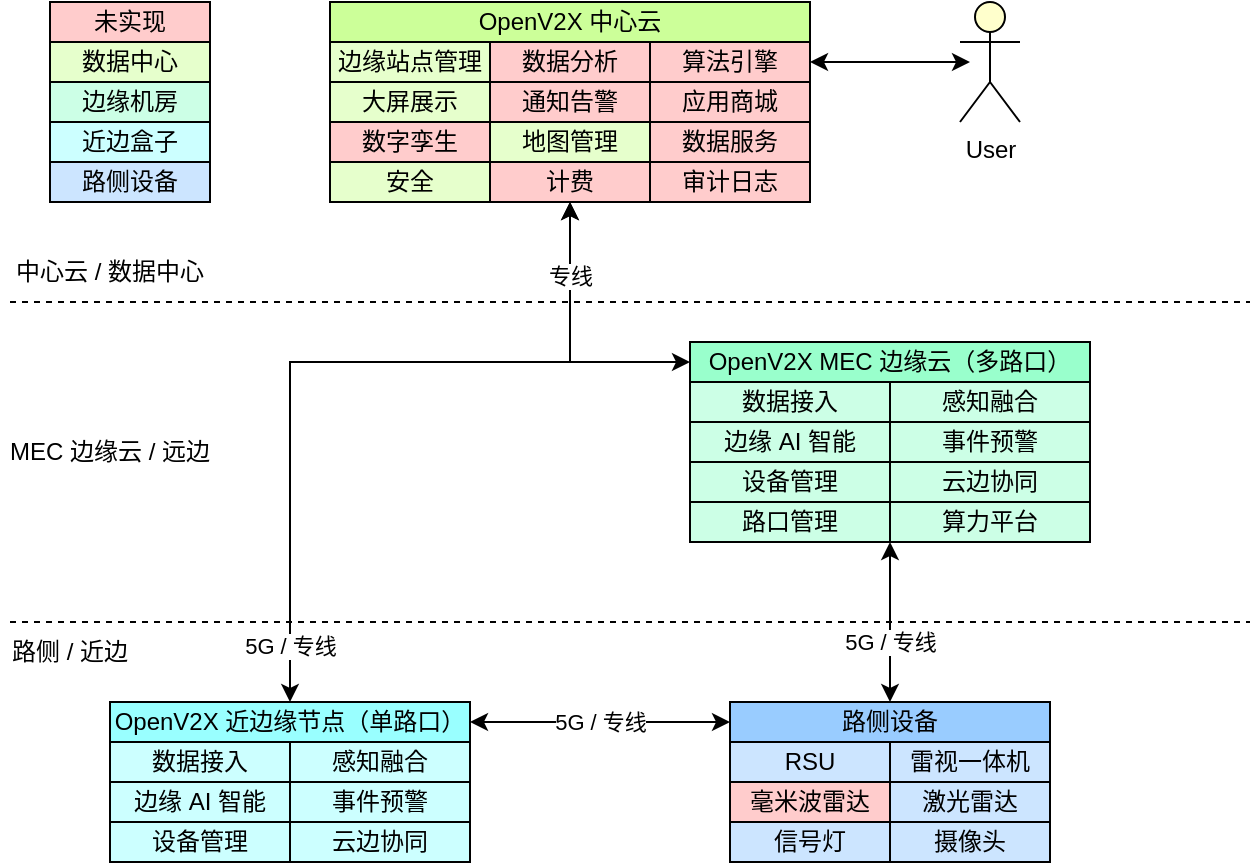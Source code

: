 <mxfile version="19.0.3" type="device"><diagram id="udce4J5aDtPvoNR9rULh" name="Page-1"><mxGraphModel dx="1379" dy="822" grid="1" gridSize="10" guides="1" tooltips="1" connect="1" arrows="1" fold="1" page="1" pageScale="1" pageWidth="850" pageHeight="1100" math="0" shadow="0"><root><mxCell id="0"/><mxCell id="1" parent="0"/><mxCell id="fqvYQSnPHIWulOXmq5Jb-1" value="OpenV2X 近边缘节点（单路口）" style="rounded=0;whiteSpace=wrap;html=1;fillColor=#99FFFF;" parent="1" vertex="1"><mxGeometry x="70" y="440" width="180" height="20" as="geometry"/></mxCell><mxCell id="fqvYQSnPHIWulOXmq5Jb-2" value="云边协同" style="rounded=0;whiteSpace=wrap;html=1;fillColor=#CCFFFF;" parent="1" vertex="1"><mxGeometry x="160" y="500" width="90" height="20" as="geometry"/></mxCell><mxCell id="fqvYQSnPHIWulOXmq5Jb-3" value="数据接入" style="rounded=0;whiteSpace=wrap;html=1;fillColor=#CCFFFF;" parent="1" vertex="1"><mxGeometry x="70" y="460" width="90" height="20" as="geometry"/></mxCell><mxCell id="fqvYQSnPHIWulOXmq5Jb-4" value="感知融合" style="rounded=0;whiteSpace=wrap;html=1;fillColor=#CCFFFF;" parent="1" vertex="1"><mxGeometry x="160" y="460" width="90" height="20" as="geometry"/></mxCell><mxCell id="fqvYQSnPHIWulOXmq5Jb-5" value="边缘 AI 智能" style="rounded=0;whiteSpace=wrap;html=1;fillColor=#CCFFFF;" parent="1" vertex="1"><mxGeometry x="70" y="480" width="90" height="20" as="geometry"/></mxCell><mxCell id="fqvYQSnPHIWulOXmq5Jb-6" value="事件预警" style="rounded=0;whiteSpace=wrap;html=1;fillColor=#CCFFFF;" parent="1" vertex="1"><mxGeometry x="160" y="480" width="90" height="20" as="geometry"/></mxCell><mxCell id="fqvYQSnPHIWulOXmq5Jb-7" value="设备管理" style="rounded=0;whiteSpace=wrap;html=1;fillColor=#CCFFFF;" parent="1" vertex="1"><mxGeometry x="70" y="500" width="90" height="20" as="geometry"/></mxCell><mxCell id="fqvYQSnPHIWulOXmq5Jb-8" value="路侧设备" style="rounded=0;whiteSpace=wrap;html=1;fillColor=#99CCFF;" parent="1" vertex="1"><mxGeometry x="380" y="440" width="160" height="20" as="geometry"/></mxCell><mxCell id="fqvYQSnPHIWulOXmq5Jb-10" value="RSU" style="rounded=0;whiteSpace=wrap;html=1;fillColor=#CCE5FF;" parent="1" vertex="1"><mxGeometry x="380" y="460" width="80" height="20" as="geometry"/></mxCell><mxCell id="fqvYQSnPHIWulOXmq5Jb-11" value="摄像头" style="rounded=0;whiteSpace=wrap;html=1;fillColor=#CCE5FF;" parent="1" vertex="1"><mxGeometry x="460" y="500" width="80" height="20" as="geometry"/></mxCell><mxCell id="fqvYQSnPHIWulOXmq5Jb-12" value="毫米波雷达" style="rounded=0;whiteSpace=wrap;html=1;fillColor=#FFCCCC;" parent="1" vertex="1"><mxGeometry x="380" y="480" width="80" height="20" as="geometry"/></mxCell><mxCell id="fqvYQSnPHIWulOXmq5Jb-13" value="激光雷达" style="rounded=0;whiteSpace=wrap;html=1;fillColor=#CCE5FF;" parent="1" vertex="1"><mxGeometry x="460" y="480" width="80" height="20" as="geometry"/></mxCell><mxCell id="fqvYQSnPHIWulOXmq5Jb-14" value="信号灯" style="rounded=0;whiteSpace=wrap;html=1;fillColor=#CCE5FF;" parent="1" vertex="1"><mxGeometry x="380" y="500" width="80" height="20" as="geometry"/></mxCell><mxCell id="fqvYQSnPHIWulOXmq5Jb-15" value="5G / 专线" style="endArrow=classic;startArrow=classic;html=1;rounded=0;exitX=1;exitY=0.5;exitDx=0;exitDy=0;entryX=0;entryY=0.5;entryDx=0;entryDy=0;" parent="1" source="fqvYQSnPHIWulOXmq5Jb-1" target="fqvYQSnPHIWulOXmq5Jb-8" edge="1"><mxGeometry width="50" height="50" relative="1" as="geometry"><mxPoint x="420" y="390" as="sourcePoint"/><mxPoint x="470" y="340" as="targetPoint"/></mxGeometry></mxCell><mxCell id="fqvYQSnPHIWulOXmq5Jb-16" value="雷视一体机" style="rounded=0;whiteSpace=wrap;html=1;fillColor=#CCE5FF;" parent="1" vertex="1"><mxGeometry x="460" y="460" width="80" height="20" as="geometry"/></mxCell><mxCell id="fqvYQSnPHIWulOXmq5Jb-17" value="OpenV2X MEC 边缘云（多路口）" style="rounded=0;whiteSpace=wrap;html=1;fillColor=#99FFCC;" parent="1" vertex="1"><mxGeometry x="360" y="260" width="200" height="20" as="geometry"/></mxCell><mxCell id="fqvYQSnPHIWulOXmq5Jb-18" value="云边协同" style="rounded=0;whiteSpace=wrap;html=1;fillColor=#CCFFE6;" parent="1" vertex="1"><mxGeometry x="460" y="320" width="100" height="20" as="geometry"/></mxCell><mxCell id="fqvYQSnPHIWulOXmq5Jb-19" value="数据接入" style="rounded=0;whiteSpace=wrap;html=1;fillColor=#CCFFE6;" parent="1" vertex="1"><mxGeometry x="360" y="280" width="100" height="20" as="geometry"/></mxCell><mxCell id="fqvYQSnPHIWulOXmq5Jb-20" value="感知融合" style="rounded=0;whiteSpace=wrap;html=1;fillColor=#CCFFE6;" parent="1" vertex="1"><mxGeometry x="460" y="280" width="100" height="20" as="geometry"/></mxCell><mxCell id="fqvYQSnPHIWulOXmq5Jb-21" value="边缘 AI 智能" style="rounded=0;whiteSpace=wrap;html=1;fillColor=#CCFFE6;" parent="1" vertex="1"><mxGeometry x="360" y="300" width="100" height="20" as="geometry"/></mxCell><mxCell id="fqvYQSnPHIWulOXmq5Jb-22" value="事件预警" style="rounded=0;whiteSpace=wrap;html=1;fillColor=#CCFFE6;" parent="1" vertex="1"><mxGeometry x="460" y="300" width="100" height="20" as="geometry"/></mxCell><mxCell id="fqvYQSnPHIWulOXmq5Jb-23" value="设备管理" style="rounded=0;whiteSpace=wrap;html=1;fillColor=#CCFFE6;" parent="1" vertex="1"><mxGeometry x="360" y="320" width="100" height="20" as="geometry"/></mxCell><mxCell id="fqvYQSnPHIWulOXmq5Jb-24" value="5G / 专线" style="endArrow=classic;startArrow=classic;html=1;rounded=0;exitX=0.5;exitY=0;exitDx=0;exitDy=0;" parent="1" source="fqvYQSnPHIWulOXmq5Jb-8" edge="1"><mxGeometry x="-0.25" width="50" height="50" relative="1" as="geometry"><mxPoint x="420" y="390" as="sourcePoint"/><mxPoint x="460" y="360" as="targetPoint"/><mxPoint as="offset"/></mxGeometry></mxCell><mxCell id="fqvYQSnPHIWulOXmq5Jb-25" value="" style="endArrow=none;dashed=1;html=1;rounded=0;" parent="1" edge="1"><mxGeometry width="50" height="50" relative="1" as="geometry"><mxPoint x="20" y="400" as="sourcePoint"/><mxPoint x="640" y="400" as="targetPoint"/></mxGeometry></mxCell><mxCell id="fqvYQSnPHIWulOXmq5Jb-26" value="路口管理" style="rounded=0;whiteSpace=wrap;html=1;fillColor=#CCFFE6;" parent="1" vertex="1"><mxGeometry x="360" y="340" width="100" height="20" as="geometry"/></mxCell><mxCell id="fqvYQSnPHIWulOXmq5Jb-28" value="算力平台" style="rounded=0;whiteSpace=wrap;html=1;fillColor=#CCFFE6;" parent="1" vertex="1"><mxGeometry x="460" y="340" width="100" height="20" as="geometry"/></mxCell><mxCell id="fqvYQSnPHIWulOXmq5Jb-29" value="路侧 / 近边" style="text;html=1;strokeColor=none;fillColor=none;align=center;verticalAlign=middle;whiteSpace=wrap;rounded=0;" parent="1" vertex="1"><mxGeometry x="20" y="400" width="60" height="30" as="geometry"/></mxCell><mxCell id="fqvYQSnPHIWulOXmq5Jb-30" value="MEC 边缘云 / 远边" style="text;html=1;strokeColor=none;fillColor=none;align=center;verticalAlign=middle;whiteSpace=wrap;rounded=0;" parent="1" vertex="1"><mxGeometry x="15" y="300" width="110" height="30" as="geometry"/></mxCell><mxCell id="fqvYQSnPHIWulOXmq5Jb-31" value="" style="endArrow=none;dashed=1;html=1;rounded=0;" parent="1" edge="1"><mxGeometry width="50" height="50" relative="1" as="geometry"><mxPoint x="20" y="240" as="sourcePoint"/><mxPoint x="640" y="240" as="targetPoint"/></mxGeometry></mxCell><mxCell id="fqvYQSnPHIWulOXmq5Jb-32" value="中心云 / 数据中心" style="text;html=1;strokeColor=none;fillColor=none;align=center;verticalAlign=middle;whiteSpace=wrap;rounded=0;" parent="1" vertex="1"><mxGeometry x="20" y="210" width="100" height="30" as="geometry"/></mxCell><mxCell id="fqvYQSnPHIWulOXmq5Jb-33" value="OpenV2X 中心云" style="rounded=0;whiteSpace=wrap;html=1;fillColor=#CCFF99;" parent="1" vertex="1"><mxGeometry x="180" y="90" width="240" height="20" as="geometry"/></mxCell><mxCell id="fqvYQSnPHIWulOXmq5Jb-35" value="边缘站点管理" style="rounded=0;whiteSpace=wrap;html=1;fillColor=#E6FFCC;" parent="1" vertex="1"><mxGeometry x="180" y="110" width="80" height="20" as="geometry"/></mxCell><mxCell id="fqvYQSnPHIWulOXmq5Jb-36" value="数据分析" style="rounded=0;whiteSpace=wrap;html=1;fillColor=#FFCCCC;" parent="1" vertex="1"><mxGeometry x="260" y="110" width="80" height="20" as="geometry"/></mxCell><mxCell id="fqvYQSnPHIWulOXmq5Jb-37" value="大屏展示" style="rounded=0;whiteSpace=wrap;html=1;fillColor=#E6FFCC;" parent="1" vertex="1"><mxGeometry x="180" y="130" width="80" height="20" as="geometry"/></mxCell><mxCell id="fqvYQSnPHIWulOXmq5Jb-38" value="通知告警" style="rounded=0;whiteSpace=wrap;html=1;fillColor=#FFCCCC;" parent="1" vertex="1"><mxGeometry x="260" y="130" width="80" height="20" as="geometry"/></mxCell><mxCell id="fqvYQSnPHIWulOXmq5Jb-39" value="数字孪生" style="rounded=0;whiteSpace=wrap;html=1;fillColor=#FFCCCC;" parent="1" vertex="1"><mxGeometry x="180" y="150" width="80" height="20" as="geometry"/></mxCell><mxCell id="fqvYQSnPHIWulOXmq5Jb-40" value="地图管理" style="rounded=0;whiteSpace=wrap;html=1;fillColor=#E6FFCC;" parent="1" vertex="1"><mxGeometry x="260" y="150" width="80" height="20" as="geometry"/></mxCell><mxCell id="fqvYQSnPHIWulOXmq5Jb-42" value="安全" style="rounded=0;whiteSpace=wrap;html=1;fillColor=#E6FFCC;" parent="1" vertex="1"><mxGeometry x="180" y="170" width="80" height="20" as="geometry"/></mxCell><mxCell id="fqvYQSnPHIWulOXmq5Jb-43" value="计费" style="rounded=0;whiteSpace=wrap;html=1;fillColor=#FFCCCC;" parent="1" vertex="1"><mxGeometry x="260" y="170" width="80" height="20" as="geometry"/></mxCell><mxCell id="fqvYQSnPHIWulOXmq5Jb-44" value="算法引擎" style="rounded=0;whiteSpace=wrap;html=1;fillColor=#FFCCCC;" parent="1" vertex="1"><mxGeometry x="340" y="110" width="80" height="20" as="geometry"/></mxCell><mxCell id="fqvYQSnPHIWulOXmq5Jb-45" value="应用商城" style="rounded=0;whiteSpace=wrap;html=1;fillColor=#FFCCCC;" parent="1" vertex="1"><mxGeometry x="340" y="130" width="80" height="20" as="geometry"/></mxCell><mxCell id="fqvYQSnPHIWulOXmq5Jb-46" value="数据服务" style="rounded=0;whiteSpace=wrap;html=1;fillColor=#FFCCCC;" parent="1" vertex="1"><mxGeometry x="340" y="150" width="80" height="20" as="geometry"/></mxCell><mxCell id="fqvYQSnPHIWulOXmq5Jb-47" value="审计日志" style="rounded=0;whiteSpace=wrap;html=1;fillColor=#FFCCCC;" parent="1" vertex="1"><mxGeometry x="340" y="170" width="80" height="20" as="geometry"/></mxCell><mxCell id="fqvYQSnPHIWulOXmq5Jb-50" value="" style="endArrow=classic;startArrow=classic;html=1;rounded=0;entryX=0.5;entryY=1;entryDx=0;entryDy=0;" parent="1" target="fqvYQSnPHIWulOXmq5Jb-43" edge="1"><mxGeometry width="50" height="50" relative="1" as="geometry"><mxPoint x="360" y="270" as="sourcePoint"/><mxPoint x="490" y="320" as="targetPoint"/><Array as="points"><mxPoint x="300" y="270"/></Array></mxGeometry></mxCell><mxCell id="fqvYQSnPHIWulOXmq5Jb-51" value="" style="endArrow=classic;startArrow=classic;html=1;rounded=0;exitX=0.5;exitY=0;exitDx=0;exitDy=0;entryX=0.5;entryY=1;entryDx=0;entryDy=0;" parent="1" source="fqvYQSnPHIWulOXmq5Jb-1" target="fqvYQSnPHIWulOXmq5Jb-43" edge="1"><mxGeometry width="50" height="50" relative="1" as="geometry"><mxPoint x="420" y="370" as="sourcePoint"/><mxPoint x="280" y="190" as="targetPoint"/><Array as="points"><mxPoint x="160" y="270"/><mxPoint x="300" y="270"/></Array></mxGeometry></mxCell><mxCell id="fqvYQSnPHIWulOXmq5Jb-60" value="5G / 专线" style="edgeLabel;html=1;align=center;verticalAlign=middle;resizable=0;points=[];" parent="fqvYQSnPHIWulOXmq5Jb-51" vertex="1" connectable="0"><mxGeometry x="-0.624" relative="1" as="geometry"><mxPoint y="45" as="offset"/></mxGeometry></mxCell><mxCell id="K5WjtmY1PPea1Pxh_YTm-14" value="专线" style="edgeLabel;html=1;align=center;verticalAlign=middle;resizable=0;points=[];" parent="fqvYQSnPHIWulOXmq5Jb-51" vertex="1" connectable="0"><mxGeometry x="0.81" relative="1" as="geometry"><mxPoint as="offset"/></mxGeometry></mxCell><mxCell id="fqvYQSnPHIWulOXmq5Jb-52" value="User" style="shape=umlActor;verticalLabelPosition=bottom;verticalAlign=top;html=1;outlineConnect=0;fillColor=#FFFFCC;" parent="1" vertex="1"><mxGeometry x="495" y="90" width="30" height="60" as="geometry"/></mxCell><mxCell id="fqvYQSnPHIWulOXmq5Jb-54" value="" style="endArrow=classic;startArrow=classic;html=1;rounded=0;exitX=1;exitY=0.5;exitDx=0;exitDy=0;" parent="1" source="fqvYQSnPHIWulOXmq5Jb-44" edge="1"><mxGeometry width="50" height="50" relative="1" as="geometry"><mxPoint x="440" y="120" as="sourcePoint"/><mxPoint x="500" y="120" as="targetPoint"/></mxGeometry></mxCell><mxCell id="K5WjtmY1PPea1Pxh_YTm-9" value="未实现" style="rounded=0;whiteSpace=wrap;html=1;fillColor=#FFCCCC;" parent="1" vertex="1"><mxGeometry x="40" y="90" width="80" height="20" as="geometry"/></mxCell><mxCell id="K5WjtmY1PPea1Pxh_YTm-10" value="数据中心" style="rounded=0;whiteSpace=wrap;html=1;fillColor=#E6FFCC;" parent="1" vertex="1"><mxGeometry x="40" y="110" width="80" height="20" as="geometry"/></mxCell><mxCell id="K5WjtmY1PPea1Pxh_YTm-11" value="边缘机房" style="rounded=0;whiteSpace=wrap;html=1;fillColor=#CCFFE6;" parent="1" vertex="1"><mxGeometry x="40" y="130" width="80" height="20" as="geometry"/></mxCell><mxCell id="K5WjtmY1PPea1Pxh_YTm-12" value="近边盒子" style="rounded=0;whiteSpace=wrap;html=1;fillColor=#CCFFFF;" parent="1" vertex="1"><mxGeometry x="40" y="150" width="80" height="20" as="geometry"/></mxCell><mxCell id="K5WjtmY1PPea1Pxh_YTm-13" value="路侧设备" style="rounded=0;whiteSpace=wrap;html=1;fillColor=#CCE5FF;" parent="1" vertex="1"><mxGeometry x="40" y="170" width="80" height="20" as="geometry"/></mxCell></root></mxGraphModel></diagram></mxfile>